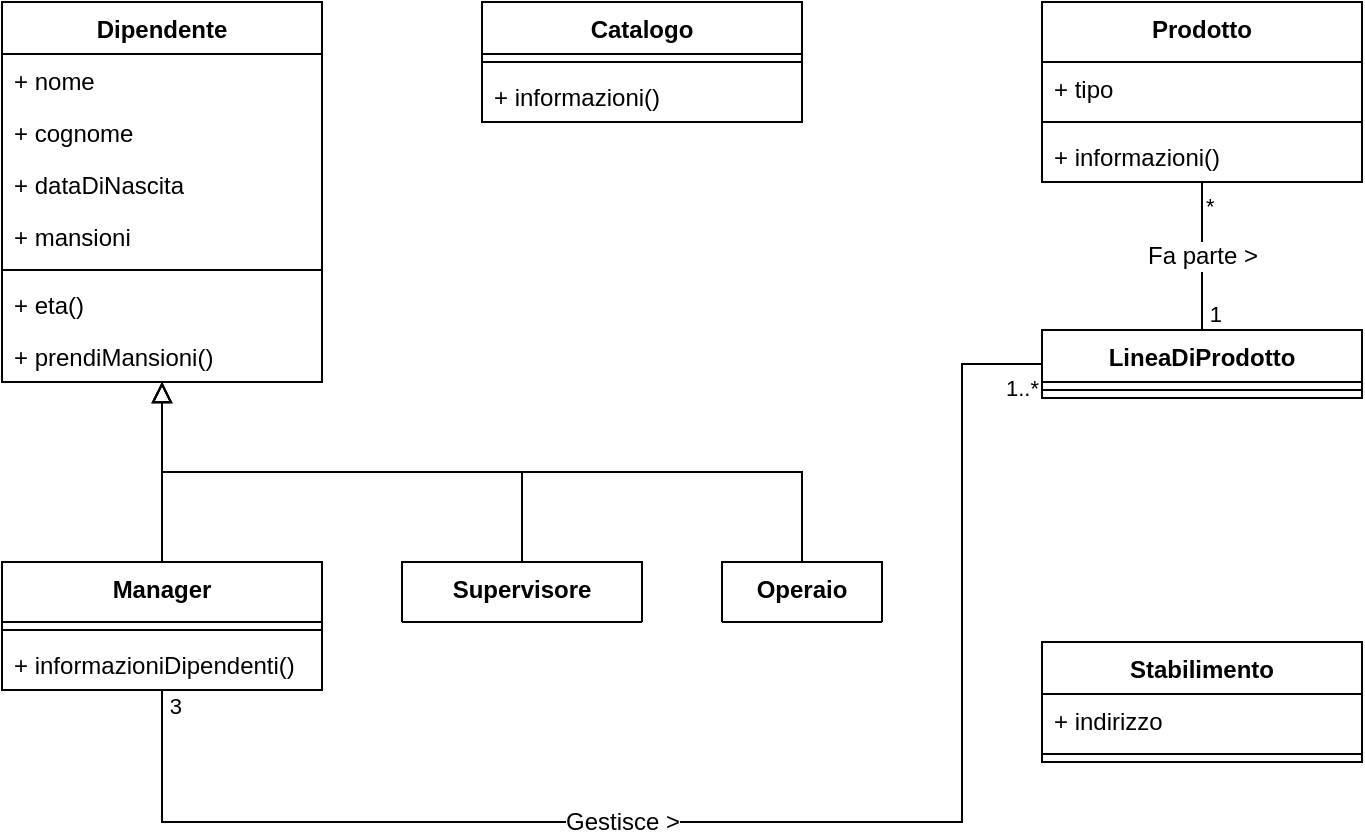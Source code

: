 <mxfile version="26.2.4">
  <diagram id="C5RBs43oDa-KdzZeNtuy" name="Page-1">
    <mxGraphModel dx="493" dy="383" grid="1" gridSize="10" guides="1" tooltips="1" connect="1" arrows="1" fold="1" page="1" pageScale="1" pageWidth="827" pageHeight="1169" background="none" math="0" shadow="0">
      <root>
        <mxCell id="WIyWlLk6GJQsqaUBKTNV-0" />
        <mxCell id="WIyWlLk6GJQsqaUBKTNV-1" parent="WIyWlLk6GJQsqaUBKTNV-0" />
        <mxCell id="zkfFHV4jXpPFQw0GAbJ--0" value="Dipendente" style="swimlane;fontStyle=1;align=center;verticalAlign=top;childLayout=stackLayout;horizontal=1;startSize=26;horizontalStack=0;resizeParent=1;resizeLast=0;collapsible=1;marginBottom=0;rounded=0;shadow=0;strokeWidth=1;" parent="WIyWlLk6GJQsqaUBKTNV-1" vertex="1">
          <mxGeometry x="40" y="40" width="160" height="190" as="geometry">
            <mxRectangle x="220" y="120" width="160" height="26" as="alternateBounds" />
          </mxGeometry>
        </mxCell>
        <mxCell id="zkfFHV4jXpPFQw0GAbJ--1" value="+ nome" style="text;align=left;verticalAlign=top;spacingLeft=4;spacingRight=4;overflow=hidden;rotatable=0;points=[[0,0.5],[1,0.5]];portConstraint=eastwest;" parent="zkfFHV4jXpPFQw0GAbJ--0" vertex="1">
          <mxGeometry y="26" width="160" height="26" as="geometry" />
        </mxCell>
        <mxCell id="zkfFHV4jXpPFQw0GAbJ--2" value="+ cognome" style="text;align=left;verticalAlign=top;spacingLeft=4;spacingRight=4;overflow=hidden;rotatable=0;points=[[0,0.5],[1,0.5]];portConstraint=eastwest;rounded=0;shadow=0;html=0;" parent="zkfFHV4jXpPFQw0GAbJ--0" vertex="1">
          <mxGeometry y="52" width="160" height="26" as="geometry" />
        </mxCell>
        <mxCell id="4Zd9SWG2XuLJtxgEVuGe-40" value="+ dataDiNascita" style="text;strokeColor=none;fillColor=none;align=left;verticalAlign=top;spacingLeft=4;spacingRight=4;overflow=hidden;rotatable=0;points=[[0,0.5],[1,0.5]];portConstraint=eastwest;whiteSpace=wrap;html=1;" vertex="1" parent="zkfFHV4jXpPFQw0GAbJ--0">
          <mxGeometry y="78" width="160" height="26" as="geometry" />
        </mxCell>
        <mxCell id="4Zd9SWG2XuLJtxgEVuGe-126" value="+ mansioni" style="text;strokeColor=none;fillColor=none;align=left;verticalAlign=top;spacingLeft=4;spacingRight=4;overflow=hidden;rotatable=0;points=[[0,0.5],[1,0.5]];portConstraint=eastwest;whiteSpace=wrap;html=1;" vertex="1" parent="zkfFHV4jXpPFQw0GAbJ--0">
          <mxGeometry y="104" width="160" height="26" as="geometry" />
        </mxCell>
        <mxCell id="zkfFHV4jXpPFQw0GAbJ--4" value="" style="line;html=1;strokeWidth=1;align=left;verticalAlign=middle;spacingTop=-1;spacingLeft=3;spacingRight=3;rotatable=0;labelPosition=right;points=[];portConstraint=eastwest;" parent="zkfFHV4jXpPFQw0GAbJ--0" vertex="1">
          <mxGeometry y="130" width="160" height="8" as="geometry" />
        </mxCell>
        <mxCell id="4Zd9SWG2XuLJtxgEVuGe-41" value="+ eta()" style="text;strokeColor=none;fillColor=none;align=left;verticalAlign=top;spacingLeft=4;spacingRight=4;overflow=hidden;rotatable=0;points=[[0,0.5],[1,0.5]];portConstraint=eastwest;whiteSpace=wrap;html=1;" vertex="1" parent="zkfFHV4jXpPFQw0GAbJ--0">
          <mxGeometry y="138" width="160" height="26" as="geometry" />
        </mxCell>
        <mxCell id="4Zd9SWG2XuLJtxgEVuGe-82" value="+ prendiMansioni()" style="text;strokeColor=none;fillColor=none;align=left;verticalAlign=top;spacingLeft=4;spacingRight=4;overflow=hidden;rotatable=0;points=[[0,0.5],[1,0.5]];portConstraint=eastwest;whiteSpace=wrap;html=1;" vertex="1" parent="zkfFHV4jXpPFQw0GAbJ--0">
          <mxGeometry y="164" width="160" height="26" as="geometry" />
        </mxCell>
        <mxCell id="4Zd9SWG2XuLJtxgEVuGe-42" value="Manager" style="swimlane;fontStyle=1;align=center;verticalAlign=top;childLayout=stackLayout;horizontal=1;startSize=30;horizontalStack=0;resizeParent=1;resizeParentMax=0;resizeLast=0;collapsible=1;marginBottom=0;whiteSpace=wrap;html=1;" vertex="1" parent="WIyWlLk6GJQsqaUBKTNV-1">
          <mxGeometry x="40" y="320" width="160" height="64" as="geometry" />
        </mxCell>
        <mxCell id="4Zd9SWG2XuLJtxgEVuGe-44" value="" style="line;strokeWidth=1;fillColor=none;align=left;verticalAlign=middle;spacingTop=-1;spacingLeft=3;spacingRight=3;rotatable=0;labelPosition=right;points=[];portConstraint=eastwest;strokeColor=inherit;" vertex="1" parent="4Zd9SWG2XuLJtxgEVuGe-42">
          <mxGeometry y="30" width="160" height="8" as="geometry" />
        </mxCell>
        <mxCell id="4Zd9SWG2XuLJtxgEVuGe-45" value="+ informazioniDipendenti()" style="text;strokeColor=none;fillColor=none;align=left;verticalAlign=top;spacingLeft=4;spacingRight=4;overflow=hidden;rotatable=0;points=[[0,0.5],[1,0.5]];portConstraint=eastwest;whiteSpace=wrap;html=1;" vertex="1" parent="4Zd9SWG2XuLJtxgEVuGe-42">
          <mxGeometry y="38" width="160" height="26" as="geometry" />
        </mxCell>
        <mxCell id="4Zd9SWG2XuLJtxgEVuGe-63" value="Catalogo" style="swimlane;fontStyle=1;align=center;verticalAlign=top;childLayout=stackLayout;horizontal=1;startSize=26;horizontalStack=0;resizeParent=1;resizeParentMax=0;resizeLast=0;collapsible=1;marginBottom=0;whiteSpace=wrap;html=1;" vertex="1" parent="WIyWlLk6GJQsqaUBKTNV-1">
          <mxGeometry x="280" y="40" width="160" height="60" as="geometry" />
        </mxCell>
        <mxCell id="4Zd9SWG2XuLJtxgEVuGe-65" value="" style="line;strokeWidth=1;fillColor=none;align=left;verticalAlign=middle;spacingTop=-1;spacingLeft=3;spacingRight=3;rotatable=0;labelPosition=right;points=[];portConstraint=eastwest;strokeColor=inherit;" vertex="1" parent="4Zd9SWG2XuLJtxgEVuGe-63">
          <mxGeometry y="26" width="160" height="8" as="geometry" />
        </mxCell>
        <mxCell id="4Zd9SWG2XuLJtxgEVuGe-66" value="+ informazioni()" style="text;strokeColor=none;fillColor=none;align=left;verticalAlign=top;spacingLeft=4;spacingRight=4;overflow=hidden;rotatable=0;points=[[0,0.5],[1,0.5]];portConstraint=eastwest;whiteSpace=wrap;html=1;" vertex="1" parent="4Zd9SWG2XuLJtxgEVuGe-63">
          <mxGeometry y="34" width="160" height="26" as="geometry" />
        </mxCell>
        <mxCell id="4Zd9SWG2XuLJtxgEVuGe-67" value="Supervisore" style="swimlane;fontStyle=1;align=center;verticalAlign=top;childLayout=stackLayout;horizontal=1;startSize=30;horizontalStack=0;resizeParent=1;resizeParentMax=0;resizeLast=0;collapsible=1;marginBottom=0;whiteSpace=wrap;html=1;" vertex="1" collapsed="1" parent="WIyWlLk6GJQsqaUBKTNV-1">
          <mxGeometry x="240" y="320" width="120" height="30" as="geometry">
            <mxRectangle x="200" y="400" width="160" height="38" as="alternateBounds" />
          </mxGeometry>
        </mxCell>
        <mxCell id="4Zd9SWG2XuLJtxgEVuGe-68" value="" style="line;strokeWidth=1;fillColor=none;align=left;verticalAlign=middle;spacingTop=-1;spacingLeft=3;spacingRight=3;rotatable=0;labelPosition=right;points=[];portConstraint=eastwest;strokeColor=inherit;" vertex="1" parent="4Zd9SWG2XuLJtxgEVuGe-67">
          <mxGeometry y="30" width="160" height="8" as="geometry" />
        </mxCell>
        <mxCell id="4Zd9SWG2XuLJtxgEVuGe-70" value="Operaio" style="swimlane;fontStyle=1;align=center;verticalAlign=top;childLayout=stackLayout;horizontal=1;startSize=30;horizontalStack=0;resizeParent=1;resizeParentMax=0;resizeLast=0;collapsible=1;marginBottom=0;whiteSpace=wrap;html=1;" vertex="1" collapsed="1" parent="WIyWlLk6GJQsqaUBKTNV-1">
          <mxGeometry x="400" y="320" width="80" height="30" as="geometry">
            <mxRectangle x="400" y="320" width="160" height="38" as="alternateBounds" />
          </mxGeometry>
        </mxCell>
        <mxCell id="4Zd9SWG2XuLJtxgEVuGe-71" value="" style="line;strokeWidth=1;fillColor=none;align=left;verticalAlign=middle;spacingTop=-1;spacingLeft=3;spacingRight=3;rotatable=0;labelPosition=right;points=[];portConstraint=eastwest;strokeColor=inherit;" vertex="1" parent="4Zd9SWG2XuLJtxgEVuGe-70">
          <mxGeometry y="30" width="160" height="8" as="geometry" />
        </mxCell>
        <mxCell id="4Zd9SWG2XuLJtxgEVuGe-77" value="" style="endArrow=none;html=1;edgeStyle=elbowEdgeStyle;rounded=0;fontSize=12;startSize=8;endSize=8;elbow=vertical;startArrow=block;startFill=0;" edge="1" parent="WIyWlLk6GJQsqaUBKTNV-1" source="zkfFHV4jXpPFQw0GAbJ--0" target="4Zd9SWG2XuLJtxgEVuGe-42">
          <mxGeometry relative="1" as="geometry">
            <mxPoint x="50" y="250" as="sourcePoint" />
            <mxPoint x="210" y="250" as="targetPoint" />
          </mxGeometry>
        </mxCell>
        <mxCell id="4Zd9SWG2XuLJtxgEVuGe-80" value="" style="endArrow=none;html=1;edgeStyle=elbowEdgeStyle;rounded=0;fontSize=12;startSize=8;endSize=8;elbow=vertical;startArrow=block;startFill=0;" edge="1" parent="WIyWlLk6GJQsqaUBKTNV-1" source="zkfFHV4jXpPFQw0GAbJ--0" target="4Zd9SWG2XuLJtxgEVuGe-67">
          <mxGeometry relative="1" as="geometry">
            <mxPoint x="130" y="188" as="sourcePoint" />
            <mxPoint x="130" y="330" as="targetPoint" />
          </mxGeometry>
        </mxCell>
        <mxCell id="4Zd9SWG2XuLJtxgEVuGe-81" value="" style="endArrow=none;html=1;edgeStyle=elbowEdgeStyle;rounded=0;fontSize=12;startSize=8;endSize=8;elbow=vertical;startArrow=block;startFill=0;" edge="1" parent="WIyWlLk6GJQsqaUBKTNV-1" source="zkfFHV4jXpPFQw0GAbJ--0" target="4Zd9SWG2XuLJtxgEVuGe-70">
          <mxGeometry relative="1" as="geometry">
            <mxPoint x="130" y="190" as="sourcePoint" />
            <mxPoint x="290" y="410" as="targetPoint" />
          </mxGeometry>
        </mxCell>
        <mxCell id="4Zd9SWG2XuLJtxgEVuGe-83" value="Prodotto" style="swimlane;fontStyle=1;align=center;verticalAlign=top;childLayout=stackLayout;horizontal=1;startSize=30;horizontalStack=0;resizeParent=1;resizeParentMax=0;resizeLast=0;collapsible=1;marginBottom=0;whiteSpace=wrap;html=1;" vertex="1" parent="WIyWlLk6GJQsqaUBKTNV-1">
          <mxGeometry x="560" y="40" width="160" height="90" as="geometry" />
        </mxCell>
        <mxCell id="4Zd9SWG2XuLJtxgEVuGe-84" value="+ tipo" style="text;strokeColor=none;fillColor=none;align=left;verticalAlign=top;spacingLeft=4;spacingRight=4;overflow=hidden;rotatable=0;points=[[0,0.5],[1,0.5]];portConstraint=eastwest;whiteSpace=wrap;html=1;" vertex="1" parent="4Zd9SWG2XuLJtxgEVuGe-83">
          <mxGeometry y="30" width="160" height="26" as="geometry" />
        </mxCell>
        <mxCell id="4Zd9SWG2XuLJtxgEVuGe-85" value="" style="line;strokeWidth=1;fillColor=none;align=left;verticalAlign=middle;spacingTop=-1;spacingLeft=3;spacingRight=3;rotatable=0;labelPosition=right;points=[];portConstraint=eastwest;strokeColor=inherit;" vertex="1" parent="4Zd9SWG2XuLJtxgEVuGe-83">
          <mxGeometry y="56" width="160" height="8" as="geometry" />
        </mxCell>
        <mxCell id="4Zd9SWG2XuLJtxgEVuGe-86" value="+ informazioni()" style="text;strokeColor=none;fillColor=none;align=left;verticalAlign=top;spacingLeft=4;spacingRight=4;overflow=hidden;rotatable=0;points=[[0,0.5],[1,0.5]];portConstraint=eastwest;whiteSpace=wrap;html=1;" vertex="1" parent="4Zd9SWG2XuLJtxgEVuGe-83">
          <mxGeometry y="64" width="160" height="26" as="geometry" />
        </mxCell>
        <mxCell id="4Zd9SWG2XuLJtxgEVuGe-89" value="Stabilimento" style="swimlane;fontStyle=1;align=center;verticalAlign=top;childLayout=stackLayout;horizontal=1;startSize=26;horizontalStack=0;resizeParent=1;resizeParentMax=0;resizeLast=0;collapsible=1;marginBottom=0;whiteSpace=wrap;html=1;" vertex="1" parent="WIyWlLk6GJQsqaUBKTNV-1">
          <mxGeometry x="560" y="360" width="160" height="60" as="geometry" />
        </mxCell>
        <mxCell id="4Zd9SWG2XuLJtxgEVuGe-90" value="+ indirizzo" style="text;strokeColor=none;fillColor=none;align=left;verticalAlign=top;spacingLeft=4;spacingRight=4;overflow=hidden;rotatable=0;points=[[0,0.5],[1,0.5]];portConstraint=eastwest;whiteSpace=wrap;html=1;" vertex="1" parent="4Zd9SWG2XuLJtxgEVuGe-89">
          <mxGeometry y="26" width="160" height="26" as="geometry" />
        </mxCell>
        <mxCell id="4Zd9SWG2XuLJtxgEVuGe-91" value="" style="line;strokeWidth=1;fillColor=none;align=left;verticalAlign=middle;spacingTop=-1;spacingLeft=3;spacingRight=3;rotatable=0;labelPosition=right;points=[];portConstraint=eastwest;strokeColor=inherit;" vertex="1" parent="4Zd9SWG2XuLJtxgEVuGe-89">
          <mxGeometry y="52" width="160" height="8" as="geometry" />
        </mxCell>
        <mxCell id="4Zd9SWG2XuLJtxgEVuGe-93" value="LineaDiProdotto" style="swimlane;fontStyle=1;align=center;verticalAlign=top;childLayout=stackLayout;horizontal=1;startSize=26;horizontalStack=0;resizeParent=1;resizeParentMax=0;resizeLast=0;collapsible=1;marginBottom=0;whiteSpace=wrap;html=1;" vertex="1" parent="WIyWlLk6GJQsqaUBKTNV-1">
          <mxGeometry x="560" y="204" width="160" height="34" as="geometry" />
        </mxCell>
        <mxCell id="4Zd9SWG2XuLJtxgEVuGe-95" value="" style="line;strokeWidth=1;fillColor=none;align=left;verticalAlign=middle;spacingTop=-1;spacingLeft=3;spacingRight=3;rotatable=0;labelPosition=right;points=[];portConstraint=eastwest;strokeColor=inherit;" vertex="1" parent="4Zd9SWG2XuLJtxgEVuGe-93">
          <mxGeometry y="26" width="160" height="8" as="geometry" />
        </mxCell>
        <mxCell id="4Zd9SWG2XuLJtxgEVuGe-112" value="Fa parte &amp;gt;" style="endArrow=none;html=1;edgeStyle=orthogonalEdgeStyle;rounded=0;fontSize=12;startSize=8;endSize=8;curved=1;" edge="1" parent="WIyWlLk6GJQsqaUBKTNV-1" source="4Zd9SWG2XuLJtxgEVuGe-83" target="4Zd9SWG2XuLJtxgEVuGe-93">
          <mxGeometry relative="1" as="geometry">
            <mxPoint x="290" y="170" as="sourcePoint" />
            <mxPoint x="450" y="170" as="targetPoint" />
          </mxGeometry>
        </mxCell>
        <mxCell id="4Zd9SWG2XuLJtxgEVuGe-113" value="*" style="edgeLabel;resizable=0;html=1;align=left;verticalAlign=bottom;" connectable="0" vertex="1" parent="4Zd9SWG2XuLJtxgEVuGe-112">
          <mxGeometry x="-1" relative="1" as="geometry">
            <mxPoint y="20" as="offset" />
          </mxGeometry>
        </mxCell>
        <mxCell id="4Zd9SWG2XuLJtxgEVuGe-114" value="1" style="edgeLabel;resizable=0;html=1;align=right;verticalAlign=bottom;" connectable="0" vertex="1" parent="4Zd9SWG2XuLJtxgEVuGe-112">
          <mxGeometry x="1" relative="1" as="geometry">
            <mxPoint x="10" as="offset" />
          </mxGeometry>
        </mxCell>
        <mxCell id="4Zd9SWG2XuLJtxgEVuGe-127" value="Gestisce &amp;gt;" style="endArrow=none;html=1;edgeStyle=orthogonalEdgeStyle;rounded=0;fontSize=12;startSize=8;endSize=8;" edge="1" parent="WIyWlLk6GJQsqaUBKTNV-1" source="4Zd9SWG2XuLJtxgEVuGe-93" target="4Zd9SWG2XuLJtxgEVuGe-42">
          <mxGeometry x="0.195" relative="1" as="geometry">
            <mxPoint x="500" y="270" as="sourcePoint" />
            <mxPoint x="500" y="344" as="targetPoint" />
            <Array as="points">
              <mxPoint x="520" y="221" />
              <mxPoint x="520" y="450" />
              <mxPoint x="120" y="450" />
            </Array>
            <mxPoint as="offset" />
          </mxGeometry>
        </mxCell>
        <mxCell id="4Zd9SWG2XuLJtxgEVuGe-128" value="1..*" style="edgeLabel;resizable=0;html=1;align=left;verticalAlign=bottom;" connectable="0" vertex="1" parent="4Zd9SWG2XuLJtxgEVuGe-127">
          <mxGeometry x="-1" relative="1" as="geometry">
            <mxPoint x="-20" y="20" as="offset" />
          </mxGeometry>
        </mxCell>
        <mxCell id="4Zd9SWG2XuLJtxgEVuGe-129" value="3" style="edgeLabel;resizable=0;html=1;align=right;verticalAlign=bottom;" connectable="0" vertex="1" parent="4Zd9SWG2XuLJtxgEVuGe-127">
          <mxGeometry x="1" relative="1" as="geometry">
            <mxPoint x="10" y="16" as="offset" />
          </mxGeometry>
        </mxCell>
      </root>
    </mxGraphModel>
  </diagram>
</mxfile>
